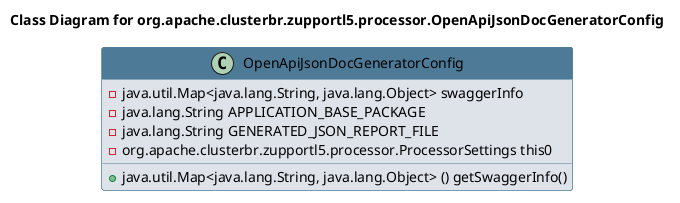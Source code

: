 @startuml 
skinparam class { 
 BackgroundColor #DEE3E9 
 ArrowColor #4D7A97 
 BorderColor #4D7A97 
}
left to right direction 
title Class Diagram for org.apache.clusterbr.zupportl5.processor.OpenApiJsonDocGeneratorConfig
skinparam titleBackgroundColor White
skinparam classHeaderBackgroundColor #4D7A97 
skinparam stereotypeCBackgroundColor #F8981D 

class OpenApiJsonDocGeneratorConfig {
 - java.util.Map<java.lang.String, java.lang.Object> swaggerInfo
 - java.lang.String APPLICATION_BASE_PACKAGE
 - java.lang.String GENERATED_JSON_REPORT_FILE
 - org.apache.clusterbr.zupportl5.processor.ProcessorSettings this0
 + java.util.Map<java.lang.String, java.lang.Object> () getSwaggerInfo()
}
@enduml